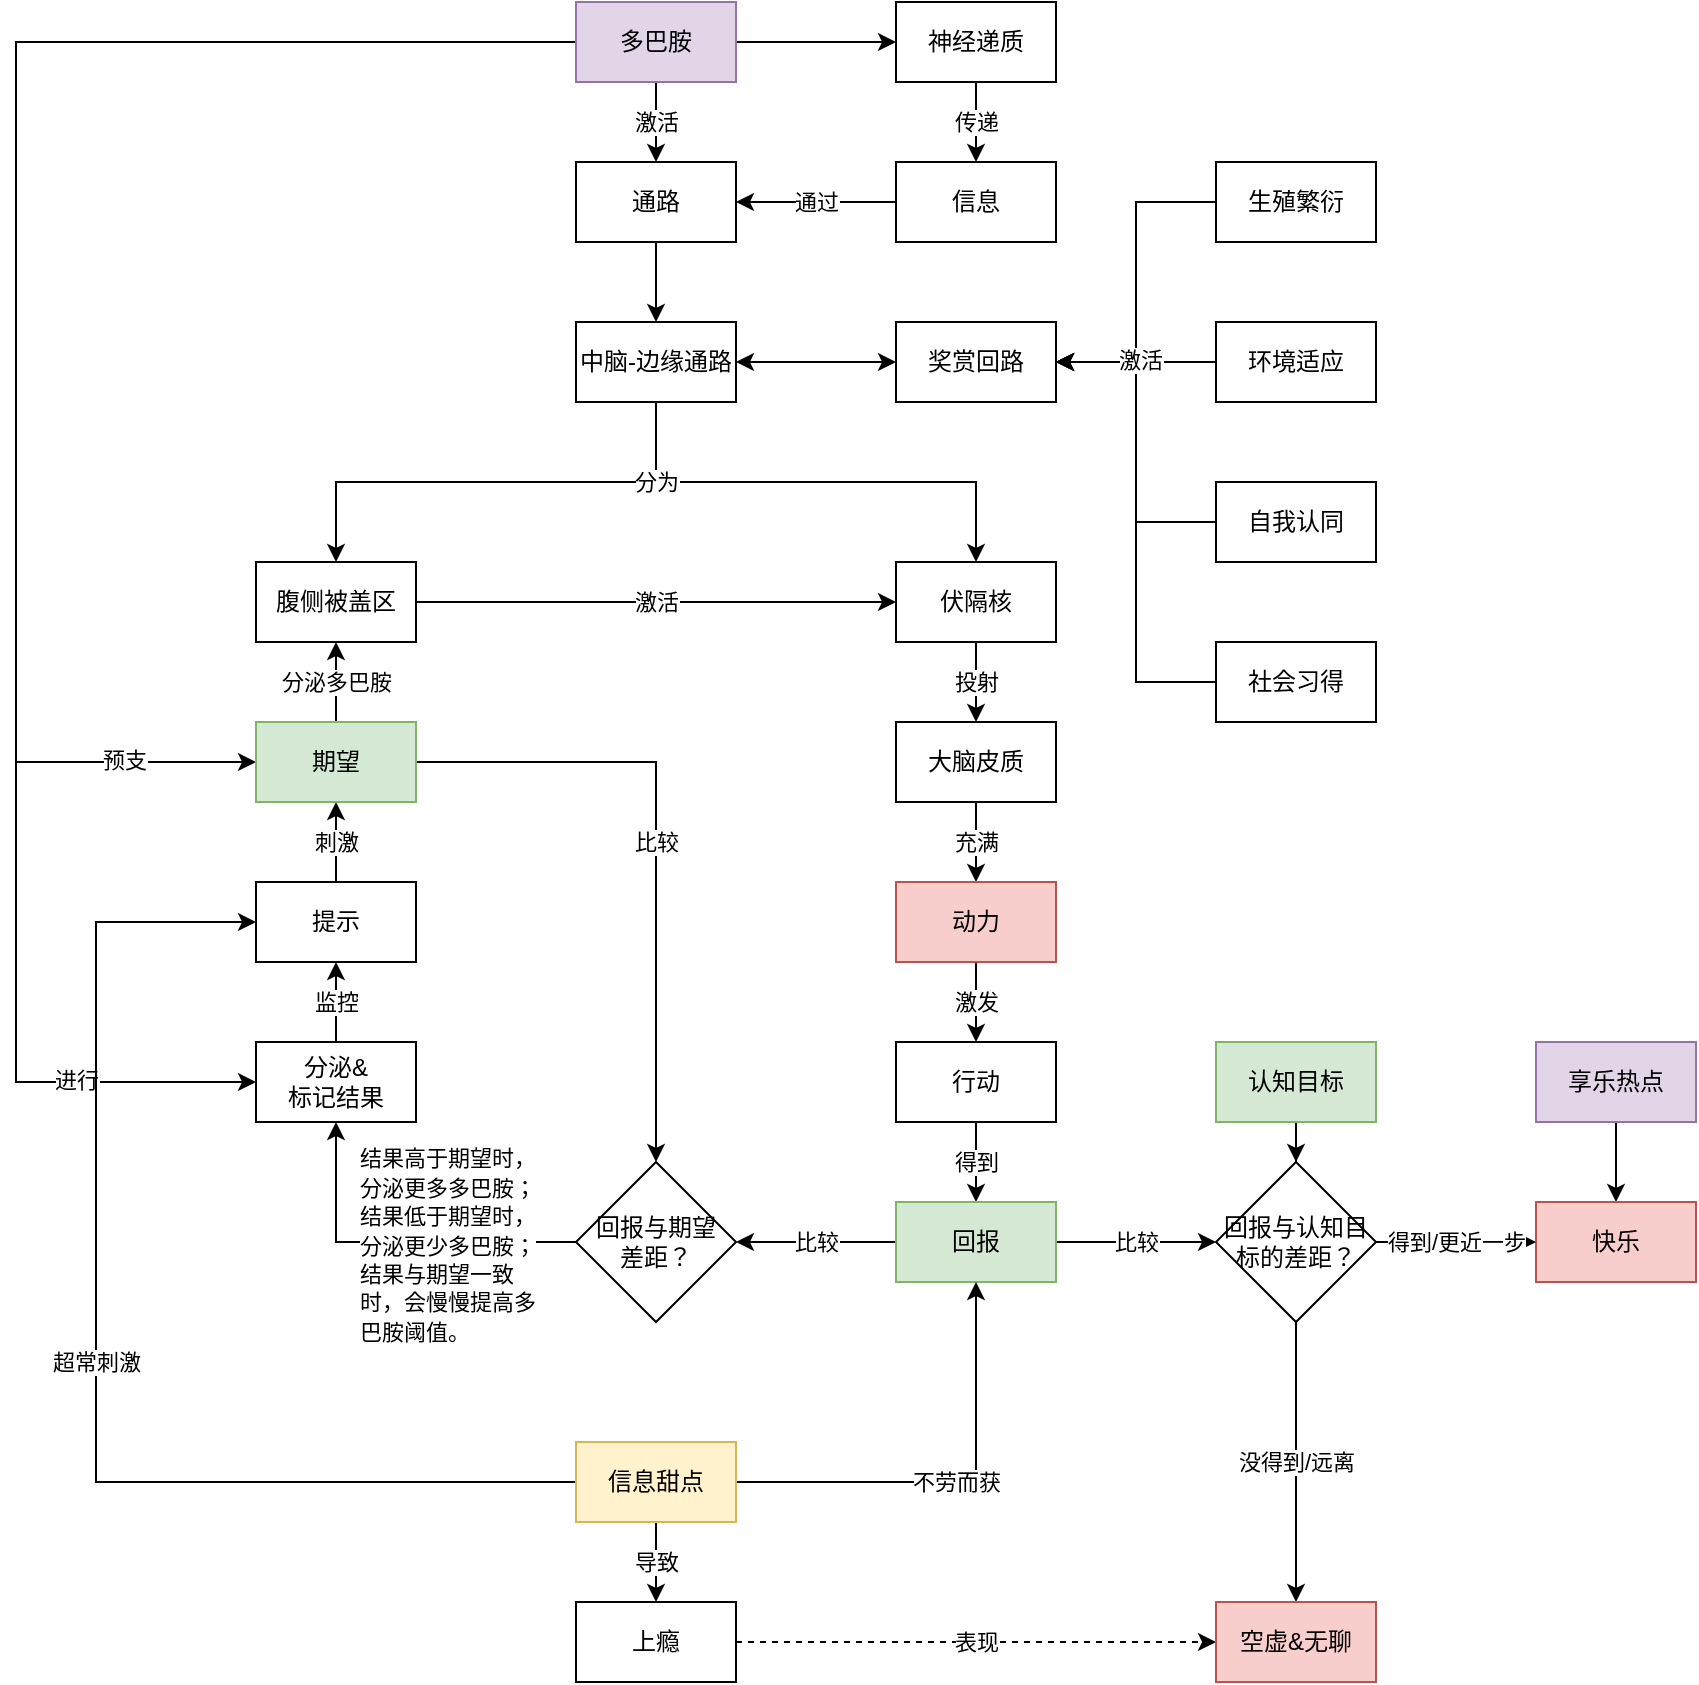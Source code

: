 <mxfile version="23.1.1" type="github">
  <diagram name="第 1 页" id="InVpTpU3V0zNdqeEfgY0">
    <mxGraphModel dx="1687" dy="878" grid="1" gridSize="10" guides="1" tooltips="1" connect="1" arrows="1" fold="1" page="1" pageScale="1" pageWidth="827" pageHeight="1169" math="0" shadow="0">
      <root>
        <mxCell id="0" />
        <mxCell id="1" parent="0" />
        <mxCell id="dXVaHJ1WDnaqwGABq15v-5" value="" style="edgeStyle=orthogonalEdgeStyle;rounded=0;orthogonalLoop=1;jettySize=auto;html=1;" parent="1" source="dXVaHJ1WDnaqwGABq15v-1" target="dXVaHJ1WDnaqwGABq15v-3" edge="1">
          <mxGeometry relative="1" as="geometry" />
        </mxCell>
        <mxCell id="dXVaHJ1WDnaqwGABq15v-8" value="激活" style="edgeStyle=orthogonalEdgeStyle;rounded=0;orthogonalLoop=1;jettySize=auto;html=1;" parent="1" source="dXVaHJ1WDnaqwGABq15v-1" target="dXVaHJ1WDnaqwGABq15v-2" edge="1">
          <mxGeometry relative="1" as="geometry" />
        </mxCell>
        <mxCell id="dXVaHJ1WDnaqwGABq15v-98" style="edgeStyle=orthogonalEdgeStyle;rounded=0;orthogonalLoop=1;jettySize=auto;html=1;entryX=0;entryY=0.5;entryDx=0;entryDy=0;" parent="1" source="dXVaHJ1WDnaqwGABq15v-1" target="dXVaHJ1WDnaqwGABq15v-91" edge="1">
          <mxGeometry relative="1" as="geometry">
            <Array as="points">
              <mxPoint x="120" y="580" />
            </Array>
          </mxGeometry>
        </mxCell>
        <mxCell id="dXVaHJ1WDnaqwGABq15v-121" value="预支" style="edgeLabel;html=1;align=center;verticalAlign=middle;resizable=0;points=[];" parent="dXVaHJ1WDnaqwGABq15v-98" vertex="1" connectable="0">
          <mxGeometry x="0.711" y="-1" relative="1" as="geometry">
            <mxPoint x="44" y="-2" as="offset" />
          </mxGeometry>
        </mxCell>
        <mxCell id="dXVaHJ1WDnaqwGABq15v-119" style="edgeStyle=orthogonalEdgeStyle;rounded=0;orthogonalLoop=1;jettySize=auto;html=1;entryX=0;entryY=0.5;entryDx=0;entryDy=0;" parent="1" source="dXVaHJ1WDnaqwGABq15v-1" target="dXVaHJ1WDnaqwGABq15v-42" edge="1">
          <mxGeometry relative="1" as="geometry">
            <Array as="points">
              <mxPoint x="120" y="740" />
            </Array>
          </mxGeometry>
        </mxCell>
        <mxCell id="dXVaHJ1WDnaqwGABq15v-122" value="进行" style="edgeLabel;html=1;align=center;verticalAlign=middle;resizable=0;points=[];" parent="dXVaHJ1WDnaqwGABq15v-119" vertex="1" connectable="0">
          <mxGeometry x="0.807" y="-1" relative="1" as="geometry">
            <mxPoint x="-1" y="-2" as="offset" />
          </mxGeometry>
        </mxCell>
        <mxCell id="dXVaHJ1WDnaqwGABq15v-1" value="多巴胺" style="rounded=0;whiteSpace=wrap;html=1;fillColor=#e1d5e7;strokeColor=#9673a6;" parent="1" vertex="1">
          <mxGeometry x="400" y="200" width="80" height="40" as="geometry" />
        </mxCell>
        <mxCell id="eWq66nYxLBPpkkdTWvkI-1" style="edgeStyle=orthogonalEdgeStyle;rounded=0;orthogonalLoop=1;jettySize=auto;html=1;entryX=0.5;entryY=0;entryDx=0;entryDy=0;" edge="1" parent="1" source="dXVaHJ1WDnaqwGABq15v-2" target="dXVaHJ1WDnaqwGABq15v-13">
          <mxGeometry relative="1" as="geometry" />
        </mxCell>
        <mxCell id="dXVaHJ1WDnaqwGABq15v-2" value="通路" style="rounded=0;whiteSpace=wrap;html=1;" parent="1" vertex="1">
          <mxGeometry x="400" y="280" width="80" height="40" as="geometry" />
        </mxCell>
        <mxCell id="dXVaHJ1WDnaqwGABq15v-6" value="传递" style="edgeStyle=orthogonalEdgeStyle;rounded=0;orthogonalLoop=1;jettySize=auto;html=1;" parent="1" source="dXVaHJ1WDnaqwGABq15v-3" target="dXVaHJ1WDnaqwGABq15v-4" edge="1">
          <mxGeometry relative="1" as="geometry" />
        </mxCell>
        <mxCell id="dXVaHJ1WDnaqwGABq15v-3" value="神经递质" style="rounded=0;whiteSpace=wrap;html=1;" parent="1" vertex="1">
          <mxGeometry x="560" y="200" width="80" height="40" as="geometry" />
        </mxCell>
        <mxCell id="dXVaHJ1WDnaqwGABq15v-7" value="通过" style="edgeStyle=orthogonalEdgeStyle;rounded=0;orthogonalLoop=1;jettySize=auto;html=1;" parent="1" source="dXVaHJ1WDnaqwGABq15v-4" target="dXVaHJ1WDnaqwGABq15v-2" edge="1">
          <mxGeometry relative="1" as="geometry" />
        </mxCell>
        <mxCell id="dXVaHJ1WDnaqwGABq15v-4" value="信息" style="rounded=0;whiteSpace=wrap;html=1;" parent="1" vertex="1">
          <mxGeometry x="560" y="280" width="80" height="40" as="geometry" />
        </mxCell>
        <mxCell id="dXVaHJ1WDnaqwGABq15v-25" value="" style="edgeStyle=orthogonalEdgeStyle;rounded=0;orthogonalLoop=1;jettySize=auto;html=1;startArrow=classic;startFill=1;" parent="1" source="dXVaHJ1WDnaqwGABq15v-13" target="dXVaHJ1WDnaqwGABq15v-17" edge="1">
          <mxGeometry relative="1" as="geometry" />
        </mxCell>
        <mxCell id="dXVaHJ1WDnaqwGABq15v-30" style="edgeStyle=orthogonalEdgeStyle;rounded=0;orthogonalLoop=1;jettySize=auto;html=1;" parent="1" source="dXVaHJ1WDnaqwGABq15v-13" target="dXVaHJ1WDnaqwGABq15v-26" edge="1">
          <mxGeometry relative="1" as="geometry">
            <Array as="points">
              <mxPoint x="440" y="440" />
              <mxPoint x="280" y="440" />
            </Array>
          </mxGeometry>
        </mxCell>
        <mxCell id="dXVaHJ1WDnaqwGABq15v-83" style="edgeStyle=orthogonalEdgeStyle;rounded=0;orthogonalLoop=1;jettySize=auto;html=1;" parent="1" source="dXVaHJ1WDnaqwGABq15v-13" target="dXVaHJ1WDnaqwGABq15v-27" edge="1">
          <mxGeometry relative="1" as="geometry">
            <Array as="points">
              <mxPoint x="440" y="440" />
              <mxPoint x="600" y="440" />
            </Array>
          </mxGeometry>
        </mxCell>
        <mxCell id="eWq66nYxLBPpkkdTWvkI-5" value="分为" style="edgeLabel;html=1;align=center;verticalAlign=middle;resizable=0;points=[];" vertex="1" connectable="0" parent="dXVaHJ1WDnaqwGABq15v-83">
          <mxGeometry x="-0.815" y="-1" relative="1" as="geometry">
            <mxPoint x="1" y="18" as="offset" />
          </mxGeometry>
        </mxCell>
        <mxCell id="dXVaHJ1WDnaqwGABq15v-13" value="中脑-边缘通路" style="rounded=0;whiteSpace=wrap;html=1;" parent="1" vertex="1">
          <mxGeometry x="400" y="360" width="80" height="40" as="geometry" />
        </mxCell>
        <mxCell id="dXVaHJ1WDnaqwGABq15v-59" style="edgeStyle=orthogonalEdgeStyle;rounded=0;orthogonalLoop=1;jettySize=auto;html=1;entryX=0;entryY=0.5;entryDx=0;entryDy=0;startArrow=classic;startFill=1;endArrow=none;endFill=0;" parent="1" source="dXVaHJ1WDnaqwGABq15v-17" target="dXVaHJ1WDnaqwGABq15v-55" edge="1">
          <mxGeometry relative="1" as="geometry" />
        </mxCell>
        <mxCell id="dXVaHJ1WDnaqwGABq15v-17" value="奖赏回路" style="rounded=0;whiteSpace=wrap;html=1;" parent="1" vertex="1">
          <mxGeometry x="560" y="360" width="80" height="40" as="geometry" />
        </mxCell>
        <mxCell id="dXVaHJ1WDnaqwGABq15v-32" value="激活" style="edgeStyle=orthogonalEdgeStyle;rounded=0;orthogonalLoop=1;jettySize=auto;html=1;" parent="1" source="dXVaHJ1WDnaqwGABq15v-26" target="dXVaHJ1WDnaqwGABq15v-27" edge="1">
          <mxGeometry relative="1" as="geometry" />
        </mxCell>
        <mxCell id="dXVaHJ1WDnaqwGABq15v-26" value="腹侧被盖区" style="rounded=0;whiteSpace=wrap;html=1;" parent="1" vertex="1">
          <mxGeometry x="240" y="480" width="80" height="40" as="geometry" />
        </mxCell>
        <mxCell id="dXVaHJ1WDnaqwGABq15v-33" value="投射" style="edgeStyle=orthogonalEdgeStyle;rounded=0;orthogonalLoop=1;jettySize=auto;html=1;" parent="1" source="dXVaHJ1WDnaqwGABq15v-27" target="dXVaHJ1WDnaqwGABq15v-28" edge="1">
          <mxGeometry relative="1" as="geometry" />
        </mxCell>
        <mxCell id="dXVaHJ1WDnaqwGABq15v-27" value="伏隔核" style="rounded=0;whiteSpace=wrap;html=1;" parent="1" vertex="1">
          <mxGeometry x="560" y="480" width="80" height="40" as="geometry" />
        </mxCell>
        <mxCell id="dXVaHJ1WDnaqwGABq15v-35" value="充满" style="edgeStyle=orthogonalEdgeStyle;rounded=0;orthogonalLoop=1;jettySize=auto;html=1;" parent="1" source="dXVaHJ1WDnaqwGABq15v-28" target="dXVaHJ1WDnaqwGABq15v-34" edge="1">
          <mxGeometry relative="1" as="geometry" />
        </mxCell>
        <mxCell id="dXVaHJ1WDnaqwGABq15v-28" value="大脑皮质" style="rounded=0;whiteSpace=wrap;html=1;" parent="1" vertex="1">
          <mxGeometry x="560" y="560" width="80" height="40" as="geometry" />
        </mxCell>
        <mxCell id="dXVaHJ1WDnaqwGABq15v-37" value="激发" style="edgeStyle=orthogonalEdgeStyle;rounded=0;orthogonalLoop=1;jettySize=auto;html=1;" parent="1" source="dXVaHJ1WDnaqwGABq15v-34" target="dXVaHJ1WDnaqwGABq15v-36" edge="1">
          <mxGeometry relative="1" as="geometry" />
        </mxCell>
        <mxCell id="dXVaHJ1WDnaqwGABq15v-34" value="动力" style="rounded=0;whiteSpace=wrap;html=1;fillColor=#f8cecc;strokeColor=#b85450;" parent="1" vertex="1">
          <mxGeometry x="560" y="640" width="80" height="40" as="geometry" />
        </mxCell>
        <mxCell id="dXVaHJ1WDnaqwGABq15v-113" value="得到" style="edgeStyle=orthogonalEdgeStyle;rounded=0;orthogonalLoop=1;jettySize=auto;html=1;" parent="1" source="dXVaHJ1WDnaqwGABq15v-36" target="dXVaHJ1WDnaqwGABq15v-112" edge="1">
          <mxGeometry relative="1" as="geometry" />
        </mxCell>
        <mxCell id="dXVaHJ1WDnaqwGABq15v-36" value="行动" style="rounded=0;whiteSpace=wrap;html=1;" parent="1" vertex="1">
          <mxGeometry x="560" y="720" width="80" height="40" as="geometry" />
        </mxCell>
        <mxCell id="dXVaHJ1WDnaqwGABq15v-45" value="监控" style="edgeStyle=orthogonalEdgeStyle;rounded=0;orthogonalLoop=1;jettySize=auto;html=1;" parent="1" source="dXVaHJ1WDnaqwGABq15v-42" target="dXVaHJ1WDnaqwGABq15v-44" edge="1">
          <mxGeometry relative="1" as="geometry" />
        </mxCell>
        <mxCell id="dXVaHJ1WDnaqwGABq15v-42" value="分泌&amp;amp;&lt;br&gt;标记结果" style="rounded=0;whiteSpace=wrap;html=1;" parent="1" vertex="1">
          <mxGeometry x="240" y="720" width="80" height="40" as="geometry" />
        </mxCell>
        <mxCell id="dXVaHJ1WDnaqwGABq15v-92" value="刺激" style="edgeStyle=orthogonalEdgeStyle;rounded=0;orthogonalLoop=1;jettySize=auto;html=1;" parent="1" source="dXVaHJ1WDnaqwGABq15v-44" target="dXVaHJ1WDnaqwGABq15v-91" edge="1">
          <mxGeometry relative="1" as="geometry" />
        </mxCell>
        <mxCell id="dXVaHJ1WDnaqwGABq15v-44" value="提示" style="rounded=0;whiteSpace=wrap;html=1;" parent="1" vertex="1">
          <mxGeometry x="240" y="640" width="80" height="40" as="geometry" />
        </mxCell>
        <mxCell id="eWq66nYxLBPpkkdTWvkI-4" style="edgeStyle=orthogonalEdgeStyle;rounded=0;orthogonalLoop=1;jettySize=auto;html=1;entryX=1;entryY=0.5;entryDx=0;entryDy=0;" edge="1" parent="1" source="dXVaHJ1WDnaqwGABq15v-52" target="dXVaHJ1WDnaqwGABq15v-17">
          <mxGeometry relative="1" as="geometry" />
        </mxCell>
        <mxCell id="dXVaHJ1WDnaqwGABq15v-52" value="生殖繁衍" style="rounded=0;whiteSpace=wrap;html=1;" parent="1" vertex="1">
          <mxGeometry x="720" y="280" width="80" height="40" as="geometry" />
        </mxCell>
        <mxCell id="eWq66nYxLBPpkkdTWvkI-2" style="edgeStyle=orthogonalEdgeStyle;rounded=0;orthogonalLoop=1;jettySize=auto;html=1;entryX=1;entryY=0.5;entryDx=0;entryDy=0;" edge="1" parent="1" source="dXVaHJ1WDnaqwGABq15v-53" target="dXVaHJ1WDnaqwGABq15v-17">
          <mxGeometry relative="1" as="geometry" />
        </mxCell>
        <mxCell id="dXVaHJ1WDnaqwGABq15v-53" value="自我认同" style="rounded=0;whiteSpace=wrap;html=1;" parent="1" vertex="1">
          <mxGeometry x="720" y="440" width="80" height="40" as="geometry" />
        </mxCell>
        <mxCell id="eWq66nYxLBPpkkdTWvkI-3" style="edgeStyle=orthogonalEdgeStyle;rounded=0;orthogonalLoop=1;jettySize=auto;html=1;entryX=1;entryY=0.5;entryDx=0;entryDy=0;" edge="1" parent="1" source="dXVaHJ1WDnaqwGABq15v-54" target="dXVaHJ1WDnaqwGABq15v-17">
          <mxGeometry relative="1" as="geometry" />
        </mxCell>
        <mxCell id="eWq66nYxLBPpkkdTWvkI-7" value="激活" style="edgeLabel;html=1;align=center;verticalAlign=middle;resizable=0;points=[];" vertex="1" connectable="0" parent="eWq66nYxLBPpkkdTWvkI-3">
          <mxGeometry x="-0.06" relative="1" as="geometry">
            <mxPoint x="-1" y="-1" as="offset" />
          </mxGeometry>
        </mxCell>
        <mxCell id="dXVaHJ1WDnaqwGABq15v-54" value="环境适应" style="rounded=0;whiteSpace=wrap;html=1;" parent="1" vertex="1">
          <mxGeometry x="720" y="360" width="80" height="40" as="geometry" />
        </mxCell>
        <mxCell id="dXVaHJ1WDnaqwGABq15v-55" value="社会习得" style="rounded=0;whiteSpace=wrap;html=1;" parent="1" vertex="1">
          <mxGeometry x="720" y="520" width="80" height="40" as="geometry" />
        </mxCell>
        <mxCell id="dXVaHJ1WDnaqwGABq15v-135" value="" style="edgeStyle=orthogonalEdgeStyle;rounded=0;orthogonalLoop=1;jettySize=auto;html=1;" parent="1" source="dXVaHJ1WDnaqwGABq15v-60" target="dXVaHJ1WDnaqwGABq15v-61" edge="1">
          <mxGeometry relative="1" as="geometry" />
        </mxCell>
        <mxCell id="dXVaHJ1WDnaqwGABq15v-60" value="享乐热点" style="rounded=0;whiteSpace=wrap;html=1;fillColor=#e1d5e7;strokeColor=#9673a6;" parent="1" vertex="1">
          <mxGeometry x="880" y="720" width="80" height="40" as="geometry" />
        </mxCell>
        <mxCell id="dXVaHJ1WDnaqwGABq15v-61" value="快乐" style="rounded=0;whiteSpace=wrap;html=1;fillColor=#f8cecc;strokeColor=#b85450;" parent="1" vertex="1">
          <mxGeometry x="880" y="800" width="80" height="40" as="geometry" />
        </mxCell>
        <mxCell id="dXVaHJ1WDnaqwGABq15v-129" value="" style="edgeStyle=orthogonalEdgeStyle;rounded=0;orthogonalLoop=1;jettySize=auto;html=1;" parent="1" source="dXVaHJ1WDnaqwGABq15v-63" target="dXVaHJ1WDnaqwGABq15v-127" edge="1">
          <mxGeometry relative="1" as="geometry" />
        </mxCell>
        <mxCell id="dXVaHJ1WDnaqwGABq15v-63" value="认知目标" style="rounded=0;whiteSpace=wrap;html=1;fillColor=#d5e8d4;strokeColor=#82b366;" parent="1" vertex="1">
          <mxGeometry x="720" y="720" width="80" height="40" as="geometry" />
        </mxCell>
        <mxCell id="dXVaHJ1WDnaqwGABq15v-93" value="分泌多巴胺" style="edgeStyle=orthogonalEdgeStyle;rounded=0;orthogonalLoop=1;jettySize=auto;html=1;" parent="1" source="dXVaHJ1WDnaqwGABq15v-91" target="dXVaHJ1WDnaqwGABq15v-26" edge="1">
          <mxGeometry relative="1" as="geometry" />
        </mxCell>
        <mxCell id="dXVaHJ1WDnaqwGABq15v-116" value="比较" style="edgeStyle=orthogonalEdgeStyle;rounded=0;orthogonalLoop=1;jettySize=auto;html=1;entryX=0.5;entryY=0;entryDx=0;entryDy=0;" parent="1" source="dXVaHJ1WDnaqwGABq15v-91" target="dXVaHJ1WDnaqwGABq15v-115" edge="1">
          <mxGeometry relative="1" as="geometry" />
        </mxCell>
        <mxCell id="dXVaHJ1WDnaqwGABq15v-91" value="期望" style="rounded=0;whiteSpace=wrap;html=1;fillColor=#d5e8d4;strokeColor=#82b366;" parent="1" vertex="1">
          <mxGeometry x="240" y="560" width="80" height="40" as="geometry" />
        </mxCell>
        <mxCell id="dXVaHJ1WDnaqwGABq15v-117" value="比较" style="edgeStyle=orthogonalEdgeStyle;rounded=0;orthogonalLoop=1;jettySize=auto;html=1;entryX=1;entryY=0.5;entryDx=0;entryDy=0;" parent="1" source="dXVaHJ1WDnaqwGABq15v-112" target="dXVaHJ1WDnaqwGABq15v-115" edge="1">
          <mxGeometry relative="1" as="geometry" />
        </mxCell>
        <mxCell id="dXVaHJ1WDnaqwGABq15v-128" value="比较" style="edgeStyle=orthogonalEdgeStyle;rounded=0;orthogonalLoop=1;jettySize=auto;html=1;" parent="1" source="dXVaHJ1WDnaqwGABq15v-112" target="dXVaHJ1WDnaqwGABq15v-127" edge="1">
          <mxGeometry relative="1" as="geometry" />
        </mxCell>
        <mxCell id="dXVaHJ1WDnaqwGABq15v-112" value="回报" style="rounded=0;whiteSpace=wrap;html=1;fillColor=#d5e8d4;strokeColor=#82b366;" parent="1" vertex="1">
          <mxGeometry x="560" y="800" width="80" height="40" as="geometry" />
        </mxCell>
        <mxCell id="dXVaHJ1WDnaqwGABq15v-118" value="" style="edgeStyle=orthogonalEdgeStyle;rounded=0;orthogonalLoop=1;jettySize=auto;html=1;" parent="1" source="dXVaHJ1WDnaqwGABq15v-115" target="dXVaHJ1WDnaqwGABq15v-42" edge="1">
          <mxGeometry x="0.333" y="32" relative="1" as="geometry">
            <mxPoint x="2" y="10" as="offset" />
          </mxGeometry>
        </mxCell>
        <mxCell id="dXVaHJ1WDnaqwGABq15v-115" value="回报与期望&lt;br&gt;差距？" style="rhombus;whiteSpace=wrap;html=1;" parent="1" vertex="1">
          <mxGeometry x="400" y="780" width="80" height="80" as="geometry" />
        </mxCell>
        <mxCell id="dXVaHJ1WDnaqwGABq15v-120" value="&lt;br style=&quot;border-color: var(--border-color); color: rgb(0, 0, 0); font-family: Helvetica; font-size: 11px; font-style: normal; font-variant-ligatures: normal; font-variant-caps: normal; font-weight: 400; letter-spacing: normal; orphans: 2; text-align: center; text-indent: 0px; text-transform: none; widows: 2; word-spacing: 0px; -webkit-text-stroke-width: 0px; text-decoration-thickness: initial; text-decoration-style: initial; text-decoration-color: initial;&quot;&gt;&lt;span style=&quot;border-color: var(--border-color); color: rgb(0, 0, 0); font-family: Helvetica; font-size: 11px; font-style: normal; font-variant-ligatures: normal; font-variant-caps: normal; font-weight: 400; letter-spacing: normal; orphans: 2; text-align: center; text-indent: 0px; text-transform: none; widows: 2; word-spacing: 0px; -webkit-text-stroke-width: 0px; background-color: rgb(255, 255, 255); text-decoration-thickness: initial; text-decoration-style: initial; text-decoration-color: initial; float: none; display: inline !important;&quot;&gt;结果高于期望时，分泌更多多巴胺；&lt;/span&gt;&lt;br style=&quot;border-color: var(--border-color); color: rgb(0, 0, 0); font-family: Helvetica; font-size: 11px; font-style: normal; font-variant-ligatures: normal; font-variant-caps: normal; font-weight: 400; letter-spacing: normal; orphans: 2; text-align: center; text-indent: 0px; text-transform: none; widows: 2; word-spacing: 0px; -webkit-text-stroke-width: 0px; text-decoration-thickness: initial; text-decoration-style: initial; text-decoration-color: initial;&quot;&gt;&lt;span style=&quot;border-color: var(--border-color); color: rgb(0, 0, 0); font-family: Helvetica; font-size: 11px; font-style: normal; font-variant-ligatures: normal; font-variant-caps: normal; font-weight: 400; letter-spacing: normal; orphans: 2; text-align: center; text-indent: 0px; text-transform: none; widows: 2; word-spacing: 0px; -webkit-text-stroke-width: 0px; background-color: rgb(255, 255, 255); text-decoration-thickness: initial; text-decoration-style: initial; text-decoration-color: initial; float: none; display: inline !important;&quot;&gt;结果低于期望时，分泌更少多巴胺；&lt;/span&gt;&lt;br style=&quot;border-color: var(--border-color); color: rgb(0, 0, 0); font-family: Helvetica; font-size: 11px; font-style: normal; font-variant-ligatures: normal; font-variant-caps: normal; font-weight: 400; letter-spacing: normal; orphans: 2; text-align: center; text-indent: 0px; text-transform: none; widows: 2; word-spacing: 0px; -webkit-text-stroke-width: 0px; text-decoration-thickness: initial; text-decoration-style: initial; text-decoration-color: initial;&quot;&gt;&lt;span style=&quot;border-color: var(--border-color); color: rgb(0, 0, 0); font-family: Helvetica; font-size: 11px; font-style: normal; font-variant-ligatures: normal; font-variant-caps: normal; font-weight: 400; letter-spacing: normal; orphans: 2; text-align: center; text-indent: 0px; text-transform: none; widows: 2; word-spacing: 0px; -webkit-text-stroke-width: 0px; background-color: rgb(255, 255, 255); text-decoration-thickness: initial; text-decoration-style: initial; text-decoration-color: initial; float: none; display: inline !important;&quot;&gt;结果与期望一致时，会慢慢提高多巴胺阈值。&lt;/span&gt;" style="text;whiteSpace=wrap;html=1;" parent="1" vertex="1">
          <mxGeometry x="290" y="750" width="100" height="80" as="geometry" />
        </mxCell>
        <mxCell id="dXVaHJ1WDnaqwGABq15v-131" value="得到/更近一步" style="edgeStyle=orthogonalEdgeStyle;rounded=0;orthogonalLoop=1;jettySize=auto;html=1;entryX=0;entryY=0.5;entryDx=0;entryDy=0;" parent="1" source="dXVaHJ1WDnaqwGABq15v-127" target="dXVaHJ1WDnaqwGABq15v-61" edge="1">
          <mxGeometry relative="1" as="geometry">
            <mxPoint x="860" y="820" as="targetPoint" />
          </mxGeometry>
        </mxCell>
        <mxCell id="dXVaHJ1WDnaqwGABq15v-159" value="没得到/远离" style="edgeStyle=orthogonalEdgeStyle;rounded=0;orthogonalLoop=1;jettySize=auto;html=1;" parent="1" source="dXVaHJ1WDnaqwGABq15v-127" target="dXVaHJ1WDnaqwGABq15v-157" edge="1">
          <mxGeometry relative="1" as="geometry" />
        </mxCell>
        <mxCell id="dXVaHJ1WDnaqwGABq15v-127" value="回报与认知目标的差距？" style="rhombus;whiteSpace=wrap;html=1;" parent="1" vertex="1">
          <mxGeometry x="720" y="780" width="80" height="80" as="geometry" />
        </mxCell>
        <mxCell id="dXVaHJ1WDnaqwGABq15v-150" value="不劳而获" style="edgeStyle=orthogonalEdgeStyle;rounded=0;orthogonalLoop=1;jettySize=auto;html=1;entryX=0.5;entryY=1;entryDx=0;entryDy=0;" parent="1" source="dXVaHJ1WDnaqwGABq15v-147" target="dXVaHJ1WDnaqwGABq15v-112" edge="1">
          <mxGeometry relative="1" as="geometry" />
        </mxCell>
        <mxCell id="dXVaHJ1WDnaqwGABq15v-152" value="超常刺激" style="edgeStyle=orthogonalEdgeStyle;rounded=0;orthogonalLoop=1;jettySize=auto;html=1;entryX=0;entryY=0.5;entryDx=0;entryDy=0;" parent="1" source="dXVaHJ1WDnaqwGABq15v-147" target="dXVaHJ1WDnaqwGABq15v-44" edge="1">
          <mxGeometry relative="1" as="geometry">
            <Array as="points">
              <mxPoint x="160" y="940" />
              <mxPoint x="160" y="660" />
            </Array>
          </mxGeometry>
        </mxCell>
        <mxCell id="dXVaHJ1WDnaqwGABq15v-154" value="导致" style="edgeStyle=orthogonalEdgeStyle;rounded=0;orthogonalLoop=1;jettySize=auto;html=1;" parent="1" source="dXVaHJ1WDnaqwGABq15v-147" target="dXVaHJ1WDnaqwGABq15v-153" edge="1">
          <mxGeometry relative="1" as="geometry" />
        </mxCell>
        <mxCell id="dXVaHJ1WDnaqwGABq15v-147" value="信息甜点" style="rounded=0;whiteSpace=wrap;html=1;fillColor=#fff2cc;strokeColor=#d6b656;" parent="1" vertex="1">
          <mxGeometry x="400" y="920" width="80" height="40" as="geometry" />
        </mxCell>
        <mxCell id="dXVaHJ1WDnaqwGABq15v-158" value="表现" style="edgeStyle=orthogonalEdgeStyle;rounded=0;orthogonalLoop=1;jettySize=auto;html=1;dashed=1;" parent="1" source="dXVaHJ1WDnaqwGABq15v-153" target="dXVaHJ1WDnaqwGABq15v-157" edge="1">
          <mxGeometry relative="1" as="geometry" />
        </mxCell>
        <mxCell id="dXVaHJ1WDnaqwGABq15v-153" value="上瘾" style="rounded=0;whiteSpace=wrap;html=1;" parent="1" vertex="1">
          <mxGeometry x="400" y="1000" width="80" height="40" as="geometry" />
        </mxCell>
        <mxCell id="dXVaHJ1WDnaqwGABq15v-157" value="空虚&amp;amp;无聊" style="rounded=0;whiteSpace=wrap;html=1;fillColor=#f8cecc;strokeColor=#b85450;" parent="1" vertex="1">
          <mxGeometry x="720" y="1000" width="80" height="40" as="geometry" />
        </mxCell>
      </root>
    </mxGraphModel>
  </diagram>
</mxfile>
